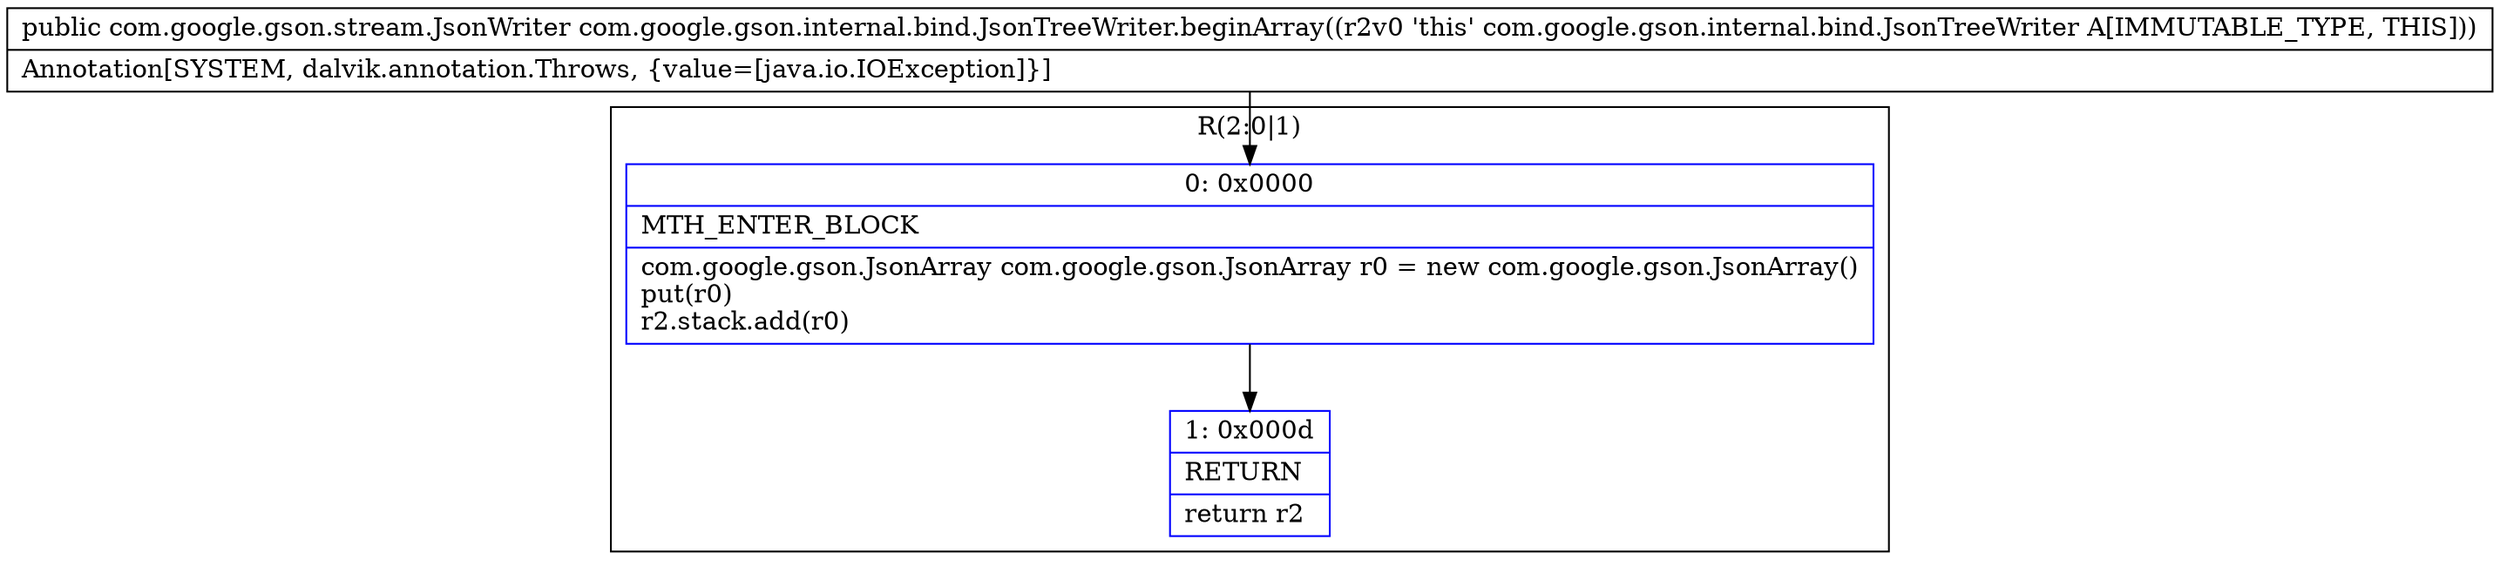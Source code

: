 digraph "CFG forcom.google.gson.internal.bind.JsonTreeWriter.beginArray()Lcom\/google\/gson\/stream\/JsonWriter;" {
subgraph cluster_Region_516818345 {
label = "R(2:0|1)";
node [shape=record,color=blue];
Node_0 [shape=record,label="{0\:\ 0x0000|MTH_ENTER_BLOCK\l|com.google.gson.JsonArray com.google.gson.JsonArray r0 = new com.google.gson.JsonArray()\lput(r0)\lr2.stack.add(r0)\l}"];
Node_1 [shape=record,label="{1\:\ 0x000d|RETURN\l|return r2\l}"];
}
MethodNode[shape=record,label="{public com.google.gson.stream.JsonWriter com.google.gson.internal.bind.JsonTreeWriter.beginArray((r2v0 'this' com.google.gson.internal.bind.JsonTreeWriter A[IMMUTABLE_TYPE, THIS]))  | Annotation[SYSTEM, dalvik.annotation.Throws, \{value=[java.io.IOException]\}]\l}"];
MethodNode -> Node_0;
Node_0 -> Node_1;
}

